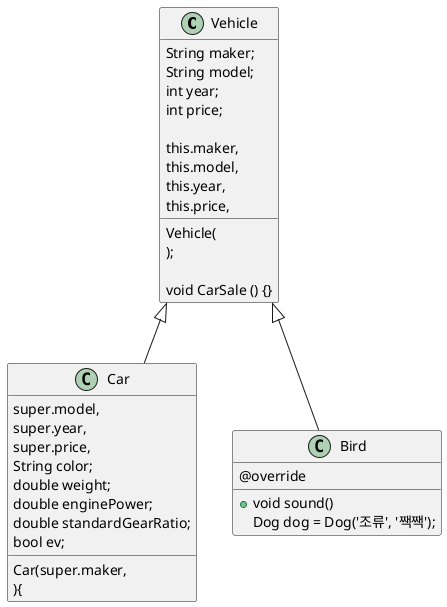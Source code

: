 @startuml
class Vehicle {
  String maker;
  String model;
  int year;
  int price;

  Vehicle(
    this.maker,
    this.model,
    this.year,
    this.price,
  );

  void CarSale () {}
}

class Car extends Vehicle {
  Car(super.maker,
    super.model,
    super.year,
    super.price,
   ){
    String color;
    double weight;
    double enginePower;
    double standardGearRatio;
    bool ev;
}

class Bird extends Vehicle {
@override
+void sound()
Dog dog = Dog('조류', '짹짹');
}

@enduml